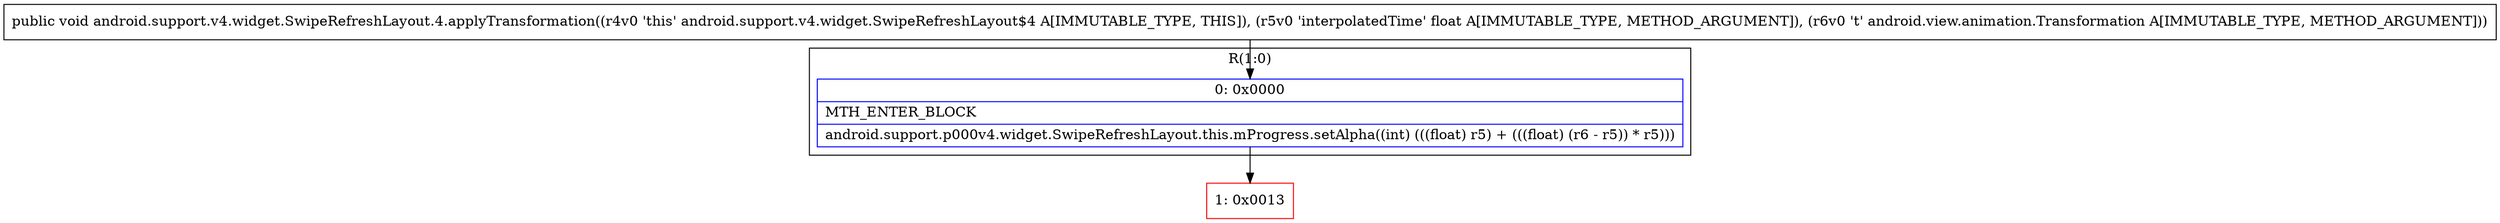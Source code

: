 digraph "CFG forandroid.support.v4.widget.SwipeRefreshLayout.4.applyTransformation(FLandroid\/view\/animation\/Transformation;)V" {
subgraph cluster_Region_1279384948 {
label = "R(1:0)";
node [shape=record,color=blue];
Node_0 [shape=record,label="{0\:\ 0x0000|MTH_ENTER_BLOCK\l|android.support.p000v4.widget.SwipeRefreshLayout.this.mProgress.setAlpha((int) (((float) r5) + (((float) (r6 \- r5)) * r5)))\l}"];
}
Node_1 [shape=record,color=red,label="{1\:\ 0x0013}"];
MethodNode[shape=record,label="{public void android.support.v4.widget.SwipeRefreshLayout.4.applyTransformation((r4v0 'this' android.support.v4.widget.SwipeRefreshLayout$4 A[IMMUTABLE_TYPE, THIS]), (r5v0 'interpolatedTime' float A[IMMUTABLE_TYPE, METHOD_ARGUMENT]), (r6v0 't' android.view.animation.Transformation A[IMMUTABLE_TYPE, METHOD_ARGUMENT])) }"];
MethodNode -> Node_0;
Node_0 -> Node_1;
}

